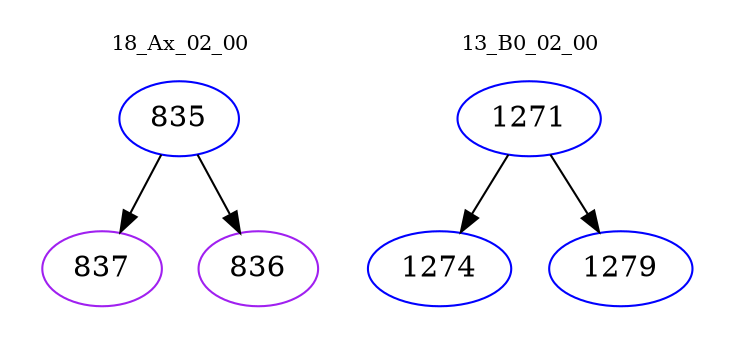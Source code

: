 digraph{
subgraph cluster_0 {
color = white
label = "18_Ax_02_00";
fontsize=10;
T0_835 [label="835", color="blue"]
T0_835 -> T0_837 [color="black"]
T0_837 [label="837", color="purple"]
T0_835 -> T0_836 [color="black"]
T0_836 [label="836", color="purple"]
}
subgraph cluster_1 {
color = white
label = "13_B0_02_00";
fontsize=10;
T1_1271 [label="1271", color="blue"]
T1_1271 -> T1_1274 [color="black"]
T1_1274 [label="1274", color="blue"]
T1_1271 -> T1_1279 [color="black"]
T1_1279 [label="1279", color="blue"]
}
}
